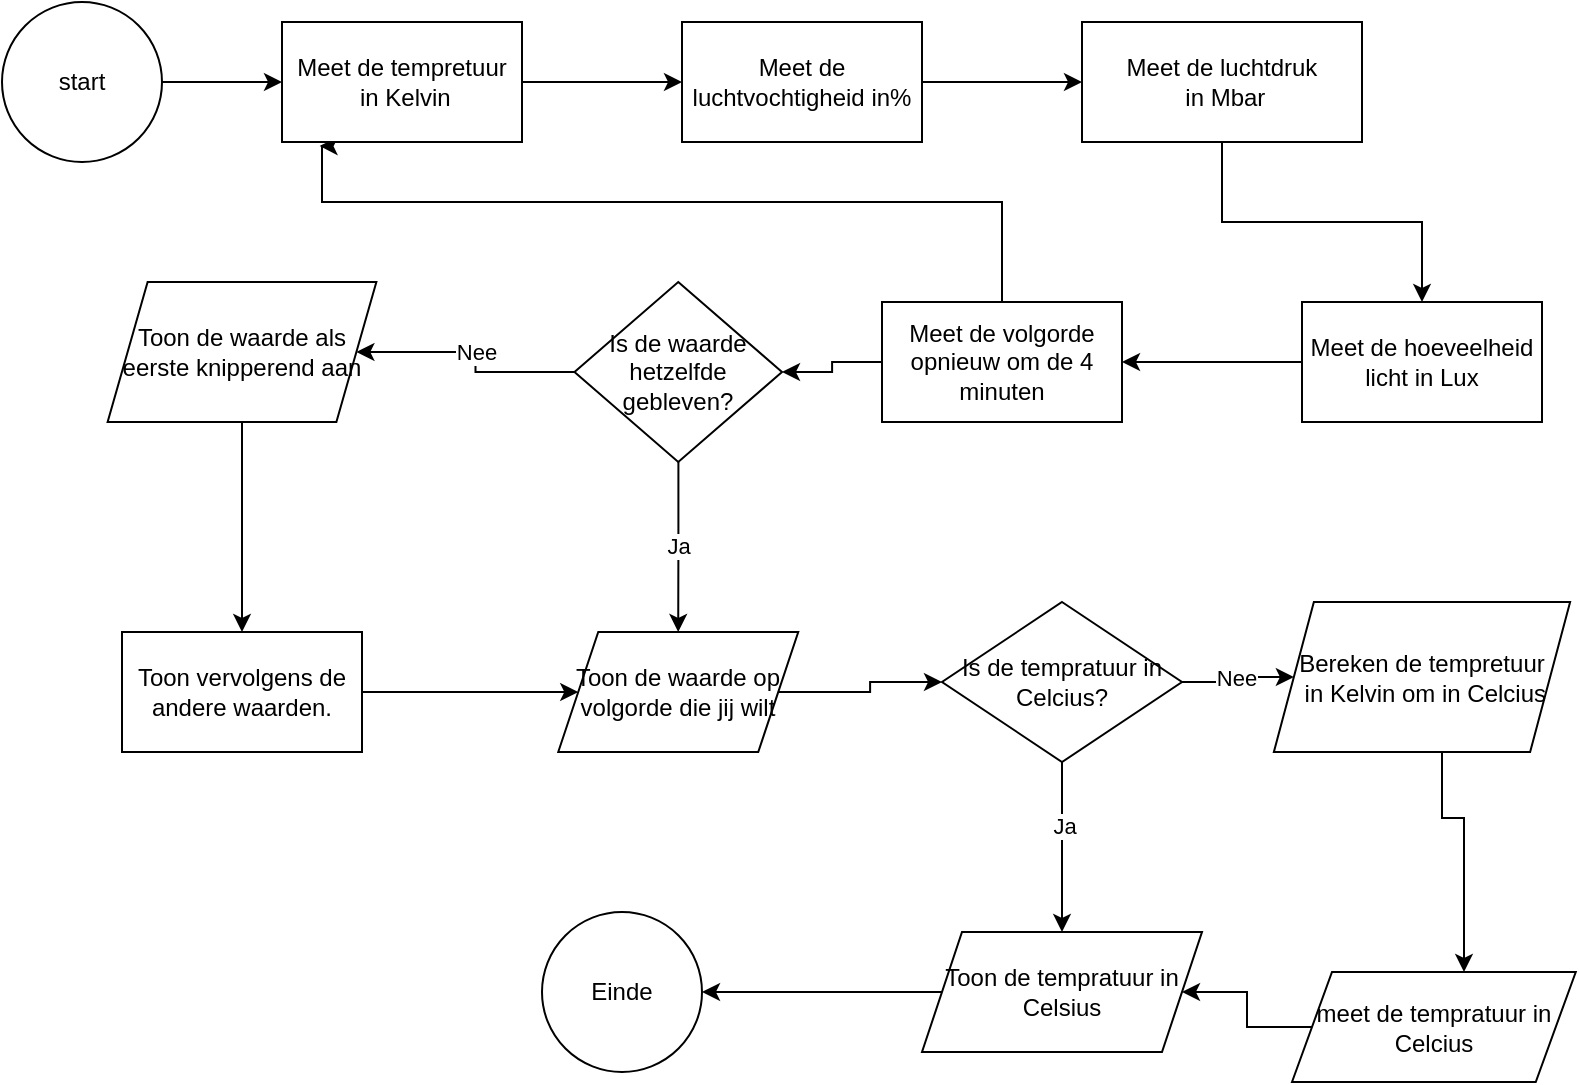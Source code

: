 <mxfile version="20.2.8" type="device"><diagram id="dxXvPaLv7ec_o-Zp0UqJ" name="Pagina-1"><mxGraphModel dx="1038" dy="641" grid="1" gridSize="10" guides="1" tooltips="1" connect="1" arrows="1" fold="1" page="1" pageScale="1" pageWidth="827" pageHeight="1169" math="0" shadow="0"><root><mxCell id="0"/><mxCell id="1" parent="0"/><mxCell id="xLtvr0Pij3UOOuIjvJMD-34" value="" style="edgeStyle=orthogonalEdgeStyle;rounded=0;orthogonalLoop=1;jettySize=auto;html=1;" edge="1" parent="1" source="xLtvr0Pij3UOOuIjvJMD-1" target="xLtvr0Pij3UOOuIjvJMD-33"><mxGeometry relative="1" as="geometry"/></mxCell><mxCell id="xLtvr0Pij3UOOuIjvJMD-1" value="start" style="ellipse;whiteSpace=wrap;html=1;aspect=fixed;" vertex="1" parent="1"><mxGeometry x="40" y="20" width="80" height="80" as="geometry"/></mxCell><mxCell id="xLtvr0Pij3UOOuIjvJMD-17" value="Ja" style="edgeStyle=orthogonalEdgeStyle;rounded=0;orthogonalLoop=1;jettySize=auto;html=1;" edge="1" parent="1" source="xLtvr0Pij3UOOuIjvJMD-14" target="xLtvr0Pij3UOOuIjvJMD-16"><mxGeometry relative="1" as="geometry"/></mxCell><mxCell id="xLtvr0Pij3UOOuIjvJMD-24" value="Nee" style="edgeStyle=orthogonalEdgeStyle;rounded=0;orthogonalLoop=1;jettySize=auto;html=1;" edge="1" parent="1" source="xLtvr0Pij3UOOuIjvJMD-14" target="xLtvr0Pij3UOOuIjvJMD-23"><mxGeometry relative="1" as="geometry"/></mxCell><mxCell id="xLtvr0Pij3UOOuIjvJMD-14" value="Is de waarde hetzelfde gebleven?" style="rhombus;whiteSpace=wrap;html=1;" vertex="1" parent="1"><mxGeometry x="326.25" y="160" width="103.75" height="90" as="geometry"/></mxCell><mxCell id="xLtvr0Pij3UOOuIjvJMD-52" value="" style="edgeStyle=orthogonalEdgeStyle;rounded=0;orthogonalLoop=1;jettySize=auto;html=1;" edge="1" parent="1" source="xLtvr0Pij3UOOuIjvJMD-16" target="xLtvr0Pij3UOOuIjvJMD-51"><mxGeometry relative="1" as="geometry"/></mxCell><mxCell id="xLtvr0Pij3UOOuIjvJMD-16" value="Toon de waarde op volgorde die jij wilt" style="shape=parallelogram;perimeter=parallelogramPerimeter;whiteSpace=wrap;html=1;fixedSize=1;" vertex="1" parent="1"><mxGeometry x="318.125" y="335" width="120" height="60" as="geometry"/></mxCell><mxCell id="xLtvr0Pij3UOOuIjvJMD-22" style="edgeStyle=orthogonalEdgeStyle;rounded=0;orthogonalLoop=1;jettySize=auto;html=1;" edge="1" parent="1" source="xLtvr0Pij3UOOuIjvJMD-20" target="xLtvr0Pij3UOOuIjvJMD-14"><mxGeometry relative="1" as="geometry"/></mxCell><mxCell id="xLtvr0Pij3UOOuIjvJMD-60" style="edgeStyle=orthogonalEdgeStyle;rounded=0;orthogonalLoop=1;jettySize=auto;html=1;entryX=0.157;entryY=1.033;entryDx=0;entryDy=0;entryPerimeter=0;" edge="1" parent="1" source="xLtvr0Pij3UOOuIjvJMD-20" target="xLtvr0Pij3UOOuIjvJMD-33"><mxGeometry relative="1" as="geometry"><mxPoint x="200" y="120" as="targetPoint"/><Array as="points"><mxPoint x="540" y="120"/><mxPoint x="200" y="120"/><mxPoint x="200" y="92"/></Array></mxGeometry></mxCell><mxCell id="xLtvr0Pij3UOOuIjvJMD-20" value="Meet de volgorde opnieuw om de 4 minuten" style="whiteSpace=wrap;html=1;" vertex="1" parent="1"><mxGeometry x="480" y="170" width="120" height="60" as="geometry"/></mxCell><mxCell id="xLtvr0Pij3UOOuIjvJMD-26" value="" style="edgeStyle=orthogonalEdgeStyle;rounded=0;orthogonalLoop=1;jettySize=auto;html=1;" edge="1" parent="1" source="xLtvr0Pij3UOOuIjvJMD-23" target="xLtvr0Pij3UOOuIjvJMD-25"><mxGeometry relative="1" as="geometry"/></mxCell><mxCell id="xLtvr0Pij3UOOuIjvJMD-23" value="Toon de waarde als eerste knipperend aan" style="shape=parallelogram;perimeter=parallelogramPerimeter;whiteSpace=wrap;html=1;fixedSize=1;" vertex="1" parent="1"><mxGeometry x="92.81" y="160" width="134.38" height="70" as="geometry"/></mxCell><mxCell id="xLtvr0Pij3UOOuIjvJMD-62" value="" style="edgeStyle=orthogonalEdgeStyle;rounded=0;orthogonalLoop=1;jettySize=auto;html=1;" edge="1" parent="1" source="xLtvr0Pij3UOOuIjvJMD-25" target="xLtvr0Pij3UOOuIjvJMD-16"><mxGeometry relative="1" as="geometry"/></mxCell><mxCell id="xLtvr0Pij3UOOuIjvJMD-25" value="Toon vervolgens de andere waarden." style="whiteSpace=wrap;html=1;" vertex="1" parent="1"><mxGeometry x="100" y="335" width="120" height="60" as="geometry"/></mxCell><mxCell id="xLtvr0Pij3UOOuIjvJMD-61" value="" style="edgeStyle=orthogonalEdgeStyle;rounded=0;orthogonalLoop=1;jettySize=auto;html=1;" edge="1" parent="1" source="xLtvr0Pij3UOOuIjvJMD-31" target="xLtvr0Pij3UOOuIjvJMD-54"><mxGeometry relative="1" as="geometry"/></mxCell><mxCell id="xLtvr0Pij3UOOuIjvJMD-31" value="meet de tempratuur in Celcius" style="shape=parallelogram;perimeter=parallelogramPerimeter;whiteSpace=wrap;html=1;fixedSize=1;" vertex="1" parent="1"><mxGeometry x="685" y="505" width="141.88" height="55" as="geometry"/></mxCell><mxCell id="xLtvr0Pij3UOOuIjvJMD-36" value="" style="edgeStyle=orthogonalEdgeStyle;rounded=0;orthogonalLoop=1;jettySize=auto;html=1;" edge="1" parent="1" source="xLtvr0Pij3UOOuIjvJMD-33" target="xLtvr0Pij3UOOuIjvJMD-35"><mxGeometry relative="1" as="geometry"/></mxCell><mxCell id="xLtvr0Pij3UOOuIjvJMD-33" value="Meet de tempretuur&lt;br&gt;&amp;nbsp;in Kelvin" style="whiteSpace=wrap;html=1;" vertex="1" parent="1"><mxGeometry x="180" y="30" width="120" height="60" as="geometry"/></mxCell><mxCell id="xLtvr0Pij3UOOuIjvJMD-38" value="" style="edgeStyle=orthogonalEdgeStyle;rounded=0;orthogonalLoop=1;jettySize=auto;html=1;" edge="1" parent="1" source="xLtvr0Pij3UOOuIjvJMD-35" target="xLtvr0Pij3UOOuIjvJMD-37"><mxGeometry relative="1" as="geometry"/></mxCell><mxCell id="xLtvr0Pij3UOOuIjvJMD-35" value="Meet de luchtvochtigheid in%" style="whiteSpace=wrap;html=1;" vertex="1" parent="1"><mxGeometry x="380" y="30" width="120" height="60" as="geometry"/></mxCell><mxCell id="xLtvr0Pij3UOOuIjvJMD-40" value="" style="edgeStyle=orthogonalEdgeStyle;rounded=0;orthogonalLoop=1;jettySize=auto;html=1;" edge="1" parent="1" source="xLtvr0Pij3UOOuIjvJMD-37" target="xLtvr0Pij3UOOuIjvJMD-39"><mxGeometry relative="1" as="geometry"/></mxCell><mxCell id="xLtvr0Pij3UOOuIjvJMD-37" value="Meet de luchtdruk&lt;br&gt;&amp;nbsp;in Mbar" style="whiteSpace=wrap;html=1;" vertex="1" parent="1"><mxGeometry x="580" y="30" width="140" height="60" as="geometry"/></mxCell><mxCell id="xLtvr0Pij3UOOuIjvJMD-41" value="" style="edgeStyle=orthogonalEdgeStyle;rounded=0;orthogonalLoop=1;jettySize=auto;html=1;" edge="1" parent="1" source="xLtvr0Pij3UOOuIjvJMD-39" target="xLtvr0Pij3UOOuIjvJMD-20"><mxGeometry relative="1" as="geometry"/></mxCell><mxCell id="xLtvr0Pij3UOOuIjvJMD-39" value="Meet de hoeveelheid licht in Lux" style="whiteSpace=wrap;html=1;" vertex="1" parent="1"><mxGeometry x="690" y="170" width="120" height="60" as="geometry"/></mxCell><mxCell id="xLtvr0Pij3UOOuIjvJMD-46" value="" style="edgeStyle=orthogonalEdgeStyle;rounded=0;orthogonalLoop=1;jettySize=auto;html=1;" edge="1" parent="1" source="xLtvr0Pij3UOOuIjvJMD-44" target="xLtvr0Pij3UOOuIjvJMD-31"><mxGeometry relative="1" as="geometry"><Array as="points"><mxPoint x="760" y="428"/><mxPoint x="771" y="428"/></Array></mxGeometry></mxCell><mxCell id="xLtvr0Pij3UOOuIjvJMD-44" value="Bereken de tempretuur&lt;br&gt;&amp;nbsp;in Kelvin om in Celcius" style="shape=parallelogram;perimeter=parallelogramPerimeter;whiteSpace=wrap;html=1;fixedSize=1;" vertex="1" parent="1"><mxGeometry x="675.93" y="320" width="148.13" height="75" as="geometry"/></mxCell><mxCell id="xLtvr0Pij3UOOuIjvJMD-53" value="Nee" style="edgeStyle=orthogonalEdgeStyle;rounded=0;orthogonalLoop=1;jettySize=auto;html=1;" edge="1" parent="1" source="xLtvr0Pij3UOOuIjvJMD-51" target="xLtvr0Pij3UOOuIjvJMD-44"><mxGeometry relative="1" as="geometry"/></mxCell><mxCell id="xLtvr0Pij3UOOuIjvJMD-55" value="" style="edgeStyle=orthogonalEdgeStyle;rounded=0;orthogonalLoop=1;jettySize=auto;html=1;" edge="1" parent="1" source="xLtvr0Pij3UOOuIjvJMD-51" target="xLtvr0Pij3UOOuIjvJMD-54"><mxGeometry relative="1" as="geometry"/></mxCell><mxCell id="xLtvr0Pij3UOOuIjvJMD-56" value="Ja" style="edgeLabel;html=1;align=center;verticalAlign=middle;resizable=0;points=[];" vertex="1" connectable="0" parent="xLtvr0Pij3UOOuIjvJMD-55"><mxGeometry x="-0.253" y="1" relative="1" as="geometry"><mxPoint as="offset"/></mxGeometry></mxCell><mxCell id="xLtvr0Pij3UOOuIjvJMD-51" value="Is de tempratuur in Celcius?" style="rhombus;whiteSpace=wrap;html=1;" vertex="1" parent="1"><mxGeometry x="510" y="320" width="120" height="80" as="geometry"/></mxCell><mxCell id="xLtvr0Pij3UOOuIjvJMD-59" value="" style="edgeStyle=orthogonalEdgeStyle;rounded=0;orthogonalLoop=1;jettySize=auto;html=1;" edge="1" parent="1" source="xLtvr0Pij3UOOuIjvJMD-54" target="xLtvr0Pij3UOOuIjvJMD-58"><mxGeometry relative="1" as="geometry"/></mxCell><mxCell id="xLtvr0Pij3UOOuIjvJMD-54" value="Toon de tempratuur in Celsius" style="shape=parallelogram;perimeter=parallelogramPerimeter;whiteSpace=wrap;html=1;fixedSize=1;" vertex="1" parent="1"><mxGeometry x="500" y="485" width="140" height="60" as="geometry"/></mxCell><mxCell id="xLtvr0Pij3UOOuIjvJMD-58" value="Einde" style="ellipse;whiteSpace=wrap;html=1;aspect=fixed;" vertex="1" parent="1"><mxGeometry x="310" y="475" width="80" height="80" as="geometry"/></mxCell></root></mxGraphModel></diagram></mxfile>